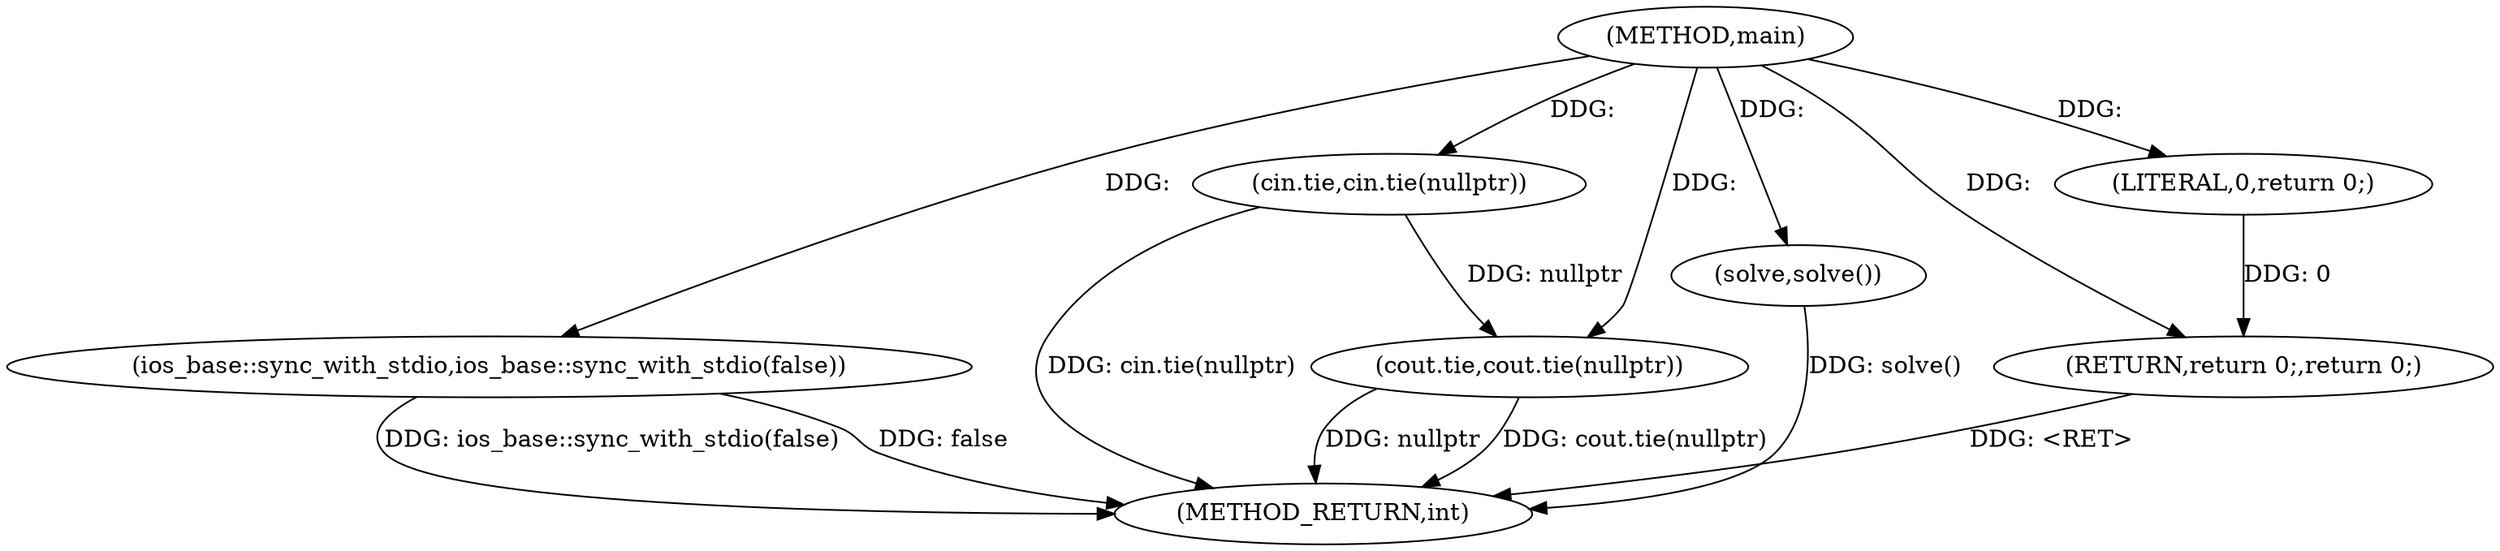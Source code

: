 digraph "main" {  
"1000242" [label = "(METHOD,main)" ]
"1000253" [label = "(METHOD_RETURN,int)" ]
"1000244" [label = "(ios_base::sync_with_stdio,ios_base::sync_with_stdio(false))" ]
"1000246" [label = "(cin.tie,cin.tie(nullptr))" ]
"1000248" [label = "(cout.tie,cout.tie(nullptr))" ]
"1000250" [label = "(solve,solve())" ]
"1000251" [label = "(RETURN,return 0;,return 0;)" ]
"1000252" [label = "(LITERAL,0,return 0;)" ]
  "1000244" -> "1000253"  [ label = "DDG: ios_base::sync_with_stdio(false)"] 
  "1000246" -> "1000253"  [ label = "DDG: cin.tie(nullptr)"] 
  "1000248" -> "1000253"  [ label = "DDG: nullptr"] 
  "1000248" -> "1000253"  [ label = "DDG: cout.tie(nullptr)"] 
  "1000250" -> "1000253"  [ label = "DDG: solve()"] 
  "1000251" -> "1000253"  [ label = "DDG: <RET>"] 
  "1000244" -> "1000253"  [ label = "DDG: false"] 
  "1000242" -> "1000250"  [ label = "DDG: "] 
  "1000252" -> "1000251"  [ label = "DDG: 0"] 
  "1000242" -> "1000251"  [ label = "DDG: "] 
  "1000242" -> "1000244"  [ label = "DDG: "] 
  "1000242" -> "1000246"  [ label = "DDG: "] 
  "1000246" -> "1000248"  [ label = "DDG: nullptr"] 
  "1000242" -> "1000248"  [ label = "DDG: "] 
  "1000242" -> "1000252"  [ label = "DDG: "] 
}
